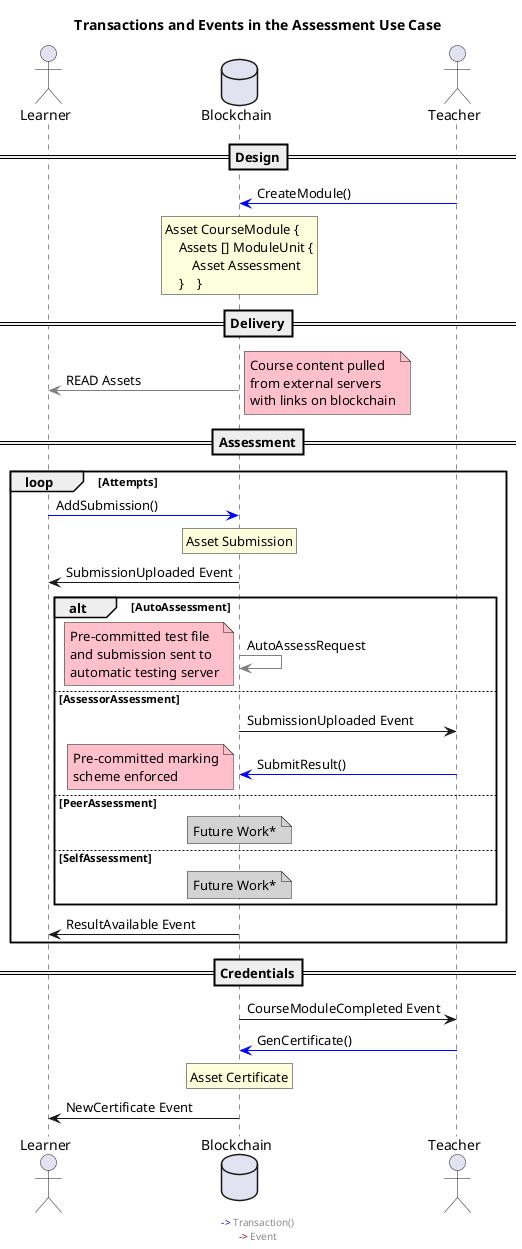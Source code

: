 @startuml assessmentloop
skinparam packageStyle rectangle
title
Transactions and Events in the Assessment Use Case
end title

actor Learner
database Blockchain
actor Teacher

== Design==

Teacher -[#blue]> Blockchain : CreateModule()
rnote over Blockchain
    Asset CourseModule {
        Assets [] ModuleUnit {
            Asset Assessment
        }    }
endnote

== Delivery==
Blockchain -[#grey]> Learner : READ Assets
note right #pink
Course content pulled
from external servers
with links on blockchain
endnote

== Assessment==

loop Attempts
Learner -[#blue]> Blockchain : AddSubmission()
rnote over Blockchain: Asset Submission
Blockchain -> Learner : SubmissionUploaded Event
alt AutoAssessment
    Blockchain -[#grey]> Blockchain : AutoAssessRequest
    note left #pink
    Pre-committed test file
    and submission sent to
    automatic testing server
endnote
else AssessorAssessment
Blockchain -> Teacher : SubmissionUploaded Event
Teacher -[#blue]> Blockchain : SubmitResult()
note left #pink
Pre-committed marking
scheme enforced
endnote
else PeerAssessment
' Blockchain -> Learner : PeerFeedbackRequest Event
note over Blockchain #lightgrey
    Future Work*
    endnote
    ' Learner -[#blue]> Blockchain : SubmitPeerFeedback()
else SelfAssessment
    note over Blockchain #lightgrey
        Future Work*
        endnote

    end
    Blockchain -> Learner : ResultAvailable Event
end

== Credentials==
Blockchain -> Teacher : CourseModuleCompleted Event
Teacher -[#blue]> Blockchain : GenCertificate()
rnote over Blockchain: Asset Certificate
Blockchain -> Learner : NewCertificate Event

center footer
    <font color=blue>-></font> Transaction()
    <font color=maroon>-></font> Event
endfooter

@enduml